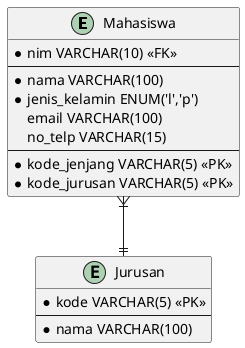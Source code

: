 @startuml

entity Mahasiswa {
  * nim VARCHAR(10) <<FK>>
  ---
  * nama VARCHAR(100)
  * jenis_kelamin ENUM('l','p')
  email VARCHAR(100)
  no_telp VARCHAR(15)
  ---
  * kode_jenjang VARCHAR(5) <<PK>>
  * kode_jurusan VARCHAR(5) <<PK>>
}

entity Jurusan {
  * kode VARCHAR(5) <<PK>>
  --
  * nama VARCHAR(100)
}

Mahasiswa }|--|| Jurusan

@enduml